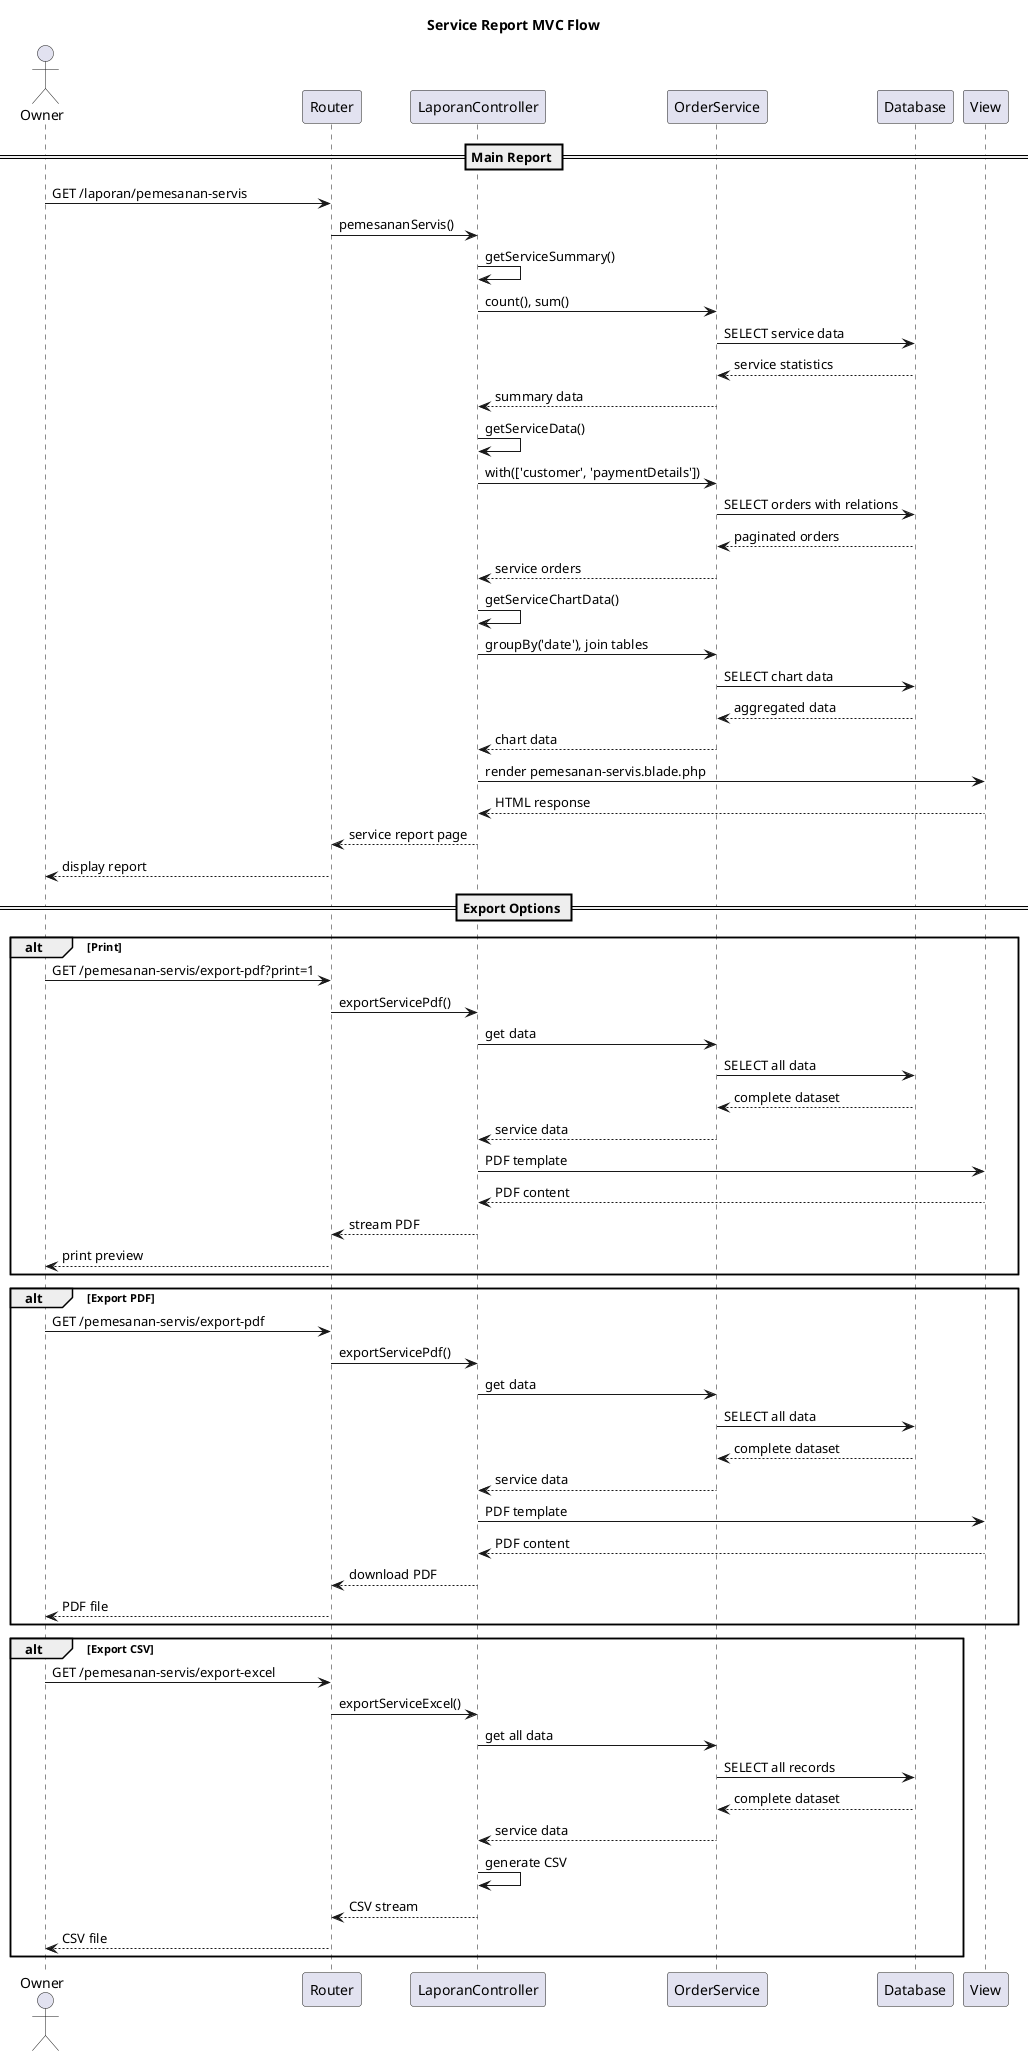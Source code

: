 @startuml Service Report Sequence
title Service Report MVC Flow

actor Owner
participant Router
participant LaporanController
participant OrderService
participant Database
participant View

== Main Report ==
Owner -> Router: GET /laporan/pemesanan-servis
Router -> LaporanController: pemesananServis()

LaporanController -> LaporanController: getServiceSummary()
LaporanController -> OrderService: count(), sum()
OrderService -> Database: SELECT service data
Database --> OrderService: service statistics
OrderService --> LaporanController: summary data

LaporanController -> LaporanController: getServiceData()
LaporanController -> OrderService: with(['customer', 'paymentDetails'])
OrderService -> Database: SELECT orders with relations
Database --> OrderService: paginated orders
OrderService --> LaporanController: service orders

LaporanController -> LaporanController: getServiceChartData()
LaporanController -> OrderService: groupBy('date'), join tables
OrderService -> Database: SELECT chart data
Database --> OrderService: aggregated data
OrderService --> LaporanController: chart data

LaporanController -> View: render pemesanan-servis.blade.php
View --> LaporanController: HTML response
LaporanController --> Router: service report page
Router --> Owner: display report

== Export Options ==
alt Print
    Owner -> Router: GET /pemesanan-servis/export-pdf?print=1
    Router -> LaporanController: exportServicePdf()
    LaporanController -> OrderService: get data
    OrderService -> Database: SELECT all data
    Database --> OrderService: complete dataset
    OrderService --> LaporanController: service data
    LaporanController -> View: PDF template
    View --> LaporanController: PDF content
    LaporanController --> Router: stream PDF
    Router --> Owner: print preview
end

alt Export PDF
    Owner -> Router: GET /pemesanan-servis/export-pdf
    Router -> LaporanController: exportServicePdf()
    LaporanController -> OrderService: get data
    OrderService -> Database: SELECT all data
    Database --> OrderService: complete dataset
    OrderService --> LaporanController: service data
    LaporanController -> View: PDF template
    View --> LaporanController: PDF content
    LaporanController --> Router: download PDF
    Router --> Owner: PDF file
end

alt Export CSV
    Owner -> Router: GET /pemesanan-servis/export-excel
    Router -> LaporanController: exportServiceExcel()
    LaporanController -> OrderService: get all data
    OrderService -> Database: SELECT all records
    Database --> OrderService: complete dataset
    OrderService --> LaporanController: service data
    LaporanController -> LaporanController: generate CSV
    LaporanController --> Router: CSV stream
    Router --> Owner: CSV file
end

@enduml
